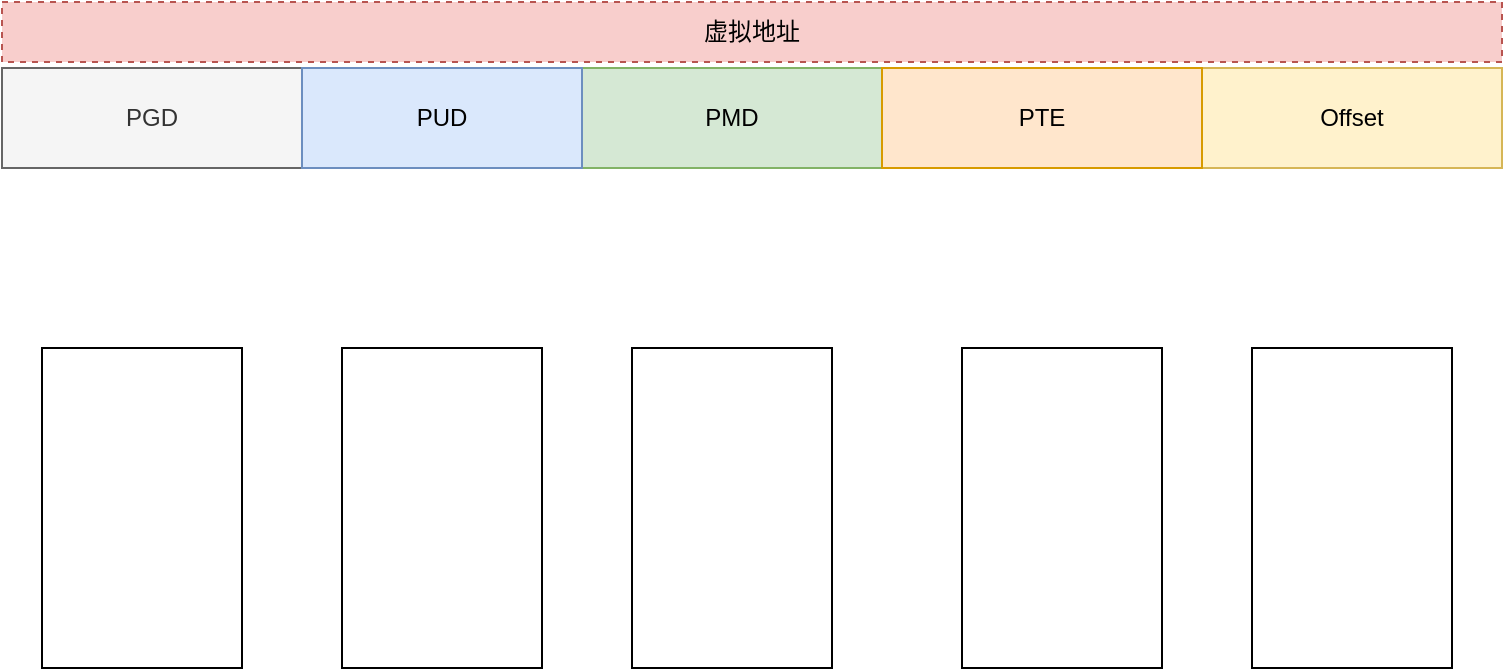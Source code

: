 <mxfile version="21.6.6" type="github">
  <diagram name="第 1 页" id="HhNDj8HrSUt-IK6_C2Jm">
    <mxGraphModel dx="880" dy="446" grid="1" gridSize="10" guides="1" tooltips="1" connect="1" arrows="1" fold="1" page="1" pageScale="1" pageWidth="827" pageHeight="1169" math="0" shadow="0">
      <root>
        <mxCell id="0" />
        <mxCell id="1" parent="0" />
        <mxCell id="pgoeOqjfAEoLgi5bF9Kd-8" value="" style="rounded=0;whiteSpace=wrap;html=1;" vertex="1" parent="1">
          <mxGeometry x="60" y="350" width="100" height="160" as="geometry" />
        </mxCell>
        <mxCell id="pgoeOqjfAEoLgi5bF9Kd-7" value="Offset" style="rounded=0;whiteSpace=wrap;html=1;fillColor=#fff2cc;strokeColor=#d6b656;" vertex="1" parent="1">
          <mxGeometry x="640" y="210" width="150" height="50" as="geometry" />
        </mxCell>
        <mxCell id="pgoeOqjfAEoLgi5bF9Kd-1" value="虚拟地址" style="text;html=1;strokeColor=#b85450;fillColor=#f8cecc;align=center;verticalAlign=middle;whiteSpace=wrap;rounded=0;dashed=1;" vertex="1" parent="1">
          <mxGeometry x="40" y="177" width="750" height="30" as="geometry" />
        </mxCell>
        <mxCell id="pgoeOqjfAEoLgi5bF9Kd-3" value="PGD" style="rounded=0;whiteSpace=wrap;html=1;fillColor=#f5f5f5;fontColor=#333333;strokeColor=#666666;" vertex="1" parent="1">
          <mxGeometry x="40" y="210" width="150" height="50" as="geometry" />
        </mxCell>
        <mxCell id="pgoeOqjfAEoLgi5bF9Kd-4" value="PMD" style="rounded=0;whiteSpace=wrap;html=1;fillColor=#d5e8d4;strokeColor=#82b366;" vertex="1" parent="1">
          <mxGeometry x="330" y="210" width="150" height="50" as="geometry" />
        </mxCell>
        <mxCell id="pgoeOqjfAEoLgi5bF9Kd-5" value="PUD" style="rounded=0;whiteSpace=wrap;html=1;fillColor=#dae8fc;strokeColor=#6c8ebf;" vertex="1" parent="1">
          <mxGeometry x="190" y="210" width="140" height="50" as="geometry" />
        </mxCell>
        <mxCell id="pgoeOqjfAEoLgi5bF9Kd-6" value="PTE" style="rounded=0;whiteSpace=wrap;html=1;fillColor=#ffe6cc;strokeColor=#d79b00;" vertex="1" parent="1">
          <mxGeometry x="480" y="210" width="160" height="50" as="geometry" />
        </mxCell>
        <mxCell id="pgoeOqjfAEoLgi5bF9Kd-11" value="" style="rounded=0;whiteSpace=wrap;html=1;" vertex="1" parent="1">
          <mxGeometry x="210" y="350" width="100" height="160" as="geometry" />
        </mxCell>
        <mxCell id="pgoeOqjfAEoLgi5bF9Kd-12" value="" style="rounded=0;whiteSpace=wrap;html=1;" vertex="1" parent="1">
          <mxGeometry x="355" y="350" width="100" height="160" as="geometry" />
        </mxCell>
        <mxCell id="pgoeOqjfAEoLgi5bF9Kd-13" value="" style="rounded=0;whiteSpace=wrap;html=1;" vertex="1" parent="1">
          <mxGeometry x="520" y="350" width="100" height="160" as="geometry" />
        </mxCell>
        <mxCell id="pgoeOqjfAEoLgi5bF9Kd-14" value="" style="rounded=0;whiteSpace=wrap;html=1;" vertex="1" parent="1">
          <mxGeometry x="665" y="350" width="100" height="160" as="geometry" />
        </mxCell>
      </root>
    </mxGraphModel>
  </diagram>
</mxfile>
